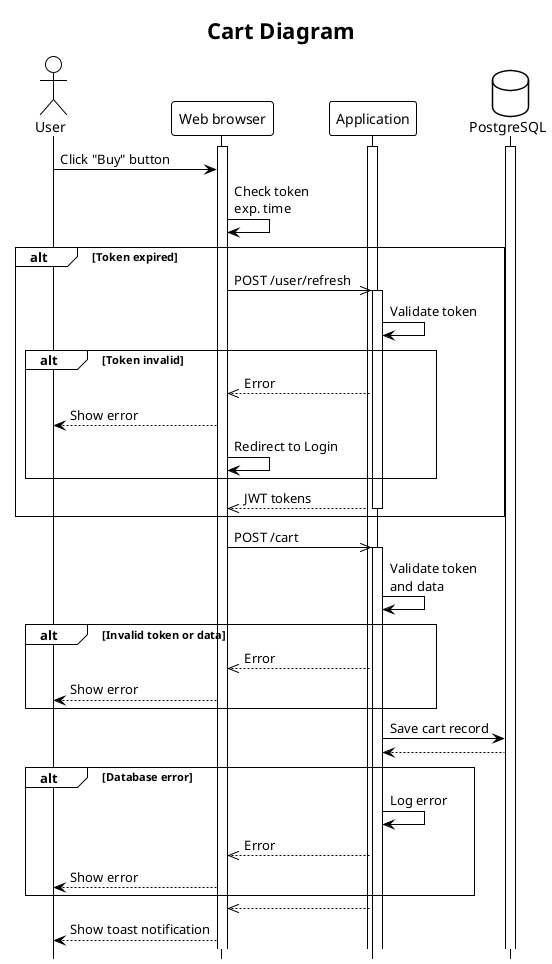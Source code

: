@startuml sequence_cart_diagram

!theme plain
hide footbox

title Cart Diagram

' definitions

actor User
participant "Web browser" as Browser
participant Application as App
database PostgreSQL as DB

activate App
activate DB
activate Browser

' diagram

' start interaction
User -> Browser: Click "Buy" button

' add to Cart
Browser -> Browser: Check token\nexp. time

alt Token expired
    Browser ->> App ++: POST /user/refresh
    App -> App: Validate token
    alt Token invalid
        Browser <<-- App: Error
        User <-- Browser: Show error
        Browser -> Browser: Redirect to Login
    end
    return JWT tokens
end

Browser ->> App ++: POST /cart

App -> App: Validate token\nand data

alt Invalid token or data
    Browser <<-- App: Error
    User <-- Browser: Show error
end

App -> DB: Save cart record
App <-- DB

alt Database error
    App -> App: Log error
    Browser <<-- App: Error
    User <-- Browser: Show error
end

Browser <<-- App
User <-- Browser: Show toast notification

@enduml